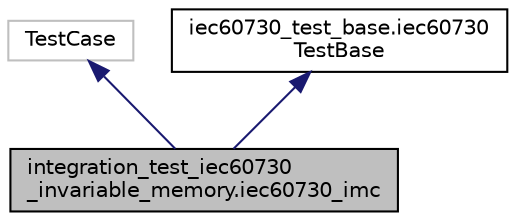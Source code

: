 digraph "integration_test_iec60730_invariable_memory.iec60730_imc"
{
 // LATEX_PDF_SIZE
  edge [fontname="Helvetica",fontsize="10",labelfontname="Helvetica",labelfontsize="10"];
  node [fontname="Helvetica",fontsize="10",shape=record];
  Node1 [label="integration_test_iec60730\l_invariable_memory.iec60730_imc",height=0.2,width=0.4,color="black", fillcolor="grey75", style="filled", fontcolor="black",tooltip="IEC60730 Invariable Memory Plausibility Verification Tests."];
  Node2 -> Node1 [dir="back",color="midnightblue",fontsize="10",style="solid",fontname="Helvetica"];
  Node2 [label="TestCase",height=0.2,width=0.4,color="grey75", fillcolor="white", style="filled",tooltip=" "];
  Node3 -> Node1 [dir="back",color="midnightblue",fontsize="10",style="solid",fontname="Helvetica"];
  Node3 [label="iec60730_test_base.iec60730\lTestBase",height=0.2,width=0.4,color="black", fillcolor="white", style="filled",URL="$classiec60730__test__base_1_1iec60730TestBase.html",tooltip=" "];
}
